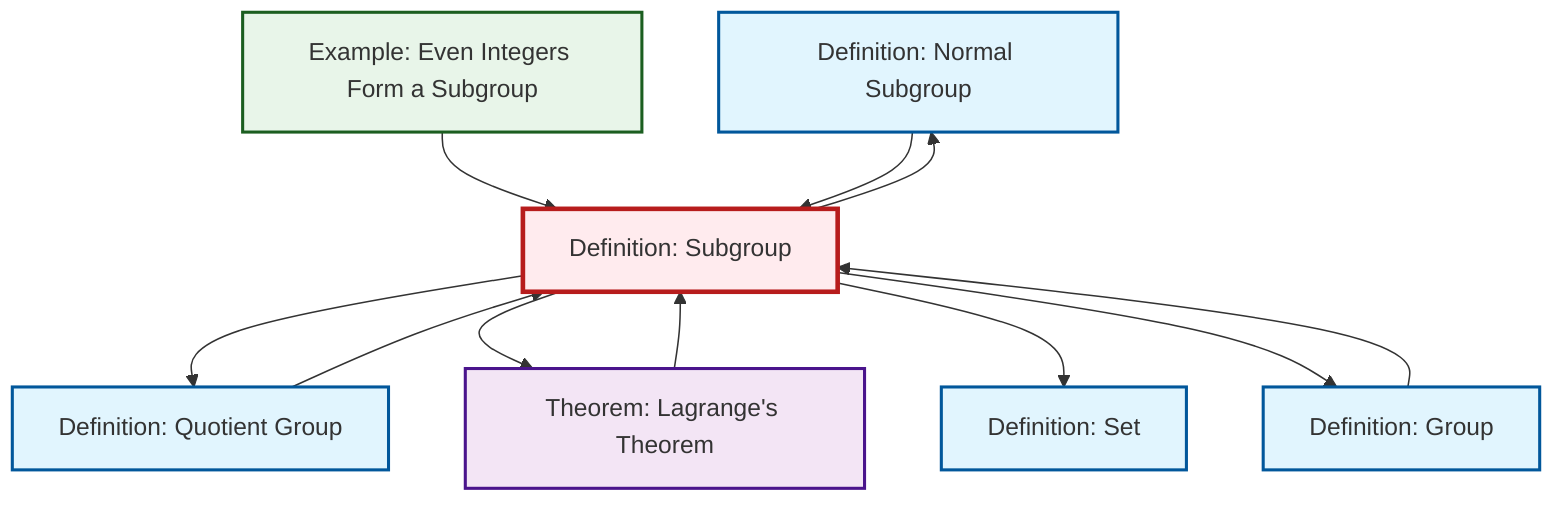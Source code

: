 graph TD
    classDef definition fill:#e1f5fe,stroke:#01579b,stroke-width:2px
    classDef theorem fill:#f3e5f5,stroke:#4a148c,stroke-width:2px
    classDef axiom fill:#fff3e0,stroke:#e65100,stroke-width:2px
    classDef example fill:#e8f5e9,stroke:#1b5e20,stroke-width:2px
    classDef current fill:#ffebee,stroke:#b71c1c,stroke-width:3px
    def-normal-subgroup["Definition: Normal Subgroup"]:::definition
    def-quotient-group["Definition: Quotient Group"]:::definition
    thm-lagrange["Theorem: Lagrange's Theorem"]:::theorem
    def-subgroup["Definition: Subgroup"]:::definition
    ex-even-integers-subgroup["Example: Even Integers Form a Subgroup"]:::example
    def-group["Definition: Group"]:::definition
    def-set["Definition: Set"]:::definition
    def-subgroup --> def-quotient-group
    def-subgroup --> thm-lagrange
    def-subgroup --> def-normal-subgroup
    def-group --> def-subgroup
    def-subgroup --> def-set
    thm-lagrange --> def-subgroup
    def-subgroup --> def-group
    ex-even-integers-subgroup --> def-subgroup
    def-quotient-group --> def-subgroup
    def-normal-subgroup --> def-subgroup
    class def-subgroup current